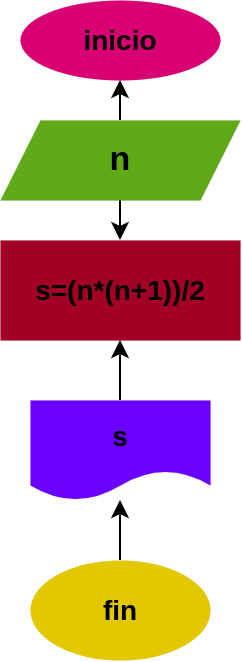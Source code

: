 <mxfile>
    <diagram id="gjJpjvJpDZfWfoQkl3-d" name="Página-1">
        <mxGraphModel dx="576" dy="461" grid="1" gridSize="10" guides="1" tooltips="1" connect="1" arrows="1" fold="1" page="1" pageScale="1" pageWidth="827" pageHeight="1169" math="0" shadow="0">
            <root>
                <mxCell id="0"/>
                <mxCell id="1" parent="0"/>
                <mxCell id="2" value="&lt;font color=&quot;#000000&quot; style=&quot;font-size: 14px;&quot;&gt;&lt;b style=&quot;&quot;&gt;inicio&lt;/b&gt;&lt;/font&gt;" style="ellipse;whiteSpace=wrap;html=1;strokeWidth=0;fillColor=#d80073;fontColor=#ffffff;strokeColor=#A50040;" vertex="1" parent="1">
                    <mxGeometry x="230" y="80" width="100" height="40" as="geometry"/>
                </mxCell>
                <mxCell id="4" value="" style="edgeStyle=none;html=1;fontSize=14;" edge="1" parent="1" source="3" target="2">
                    <mxGeometry relative="1" as="geometry"/>
                </mxCell>
                <mxCell id="6" value="" style="edgeStyle=none;html=1;fontSize=17;" edge="1" parent="1" source="3" target="5">
                    <mxGeometry relative="1" as="geometry"/>
                </mxCell>
                <mxCell id="3" value="&lt;font color=&quot;#000000&quot; style=&quot;font-size: 17px;&quot;&gt;&lt;b&gt;n&lt;/b&gt;&lt;/font&gt;" style="shape=parallelogram;perimeter=parallelogramPerimeter;whiteSpace=wrap;html=1;fixedSize=1;strokeWidth=0;fontSize=14;fillColor=#60a917;fontColor=#ffffff;strokeColor=#2D7600;" vertex="1" parent="1">
                    <mxGeometry x="220" y="140" width="120" height="40" as="geometry"/>
                </mxCell>
                <mxCell id="5" value="&lt;b&gt;&lt;font color=&quot;#000000&quot;&gt;s=(n*(n+1))/2&lt;/font&gt;&lt;/b&gt;" style="whiteSpace=wrap;html=1;fontSize=14;strokeWidth=0;fillColor=#a20025;fontColor=#ffffff;strokeColor=#6F0000;" vertex="1" parent="1">
                    <mxGeometry x="220" y="200" width="120" height="50" as="geometry"/>
                </mxCell>
                <mxCell id="8" value="" style="edgeStyle=none;html=1;fontSize=17;" edge="1" parent="1" source="7" target="5">
                    <mxGeometry relative="1" as="geometry"/>
                </mxCell>
                <mxCell id="7" value="&lt;b&gt;&lt;font color=&quot;#000000&quot; style=&quot;font-size: 14px;&quot;&gt;s&lt;/font&gt;&lt;/b&gt;" style="shape=document;whiteSpace=wrap;html=1;boundedLbl=1;strokeWidth=0;fontSize=17;fillColor=#6a00ff;fontColor=#ffffff;strokeColor=#3700CC;" vertex="1" parent="1">
                    <mxGeometry x="235" y="280" width="90" height="50" as="geometry"/>
                </mxCell>
                <mxCell id="10" value="" style="edgeStyle=none;html=1;fontSize=17;" edge="1" parent="1" source="9" target="7">
                    <mxGeometry relative="1" as="geometry"/>
                </mxCell>
                <mxCell id="9" value="&lt;b&gt;&lt;font style=&quot;font-size: 14px;&quot;&gt;fin&lt;/font&gt;&lt;/b&gt;" style="ellipse;whiteSpace=wrap;html=1;strokeWidth=0;fontSize=17;fillColor=#e3c800;fontColor=#000000;strokeColor=#B09500;" vertex="1" parent="1">
                    <mxGeometry x="235" y="360" width="90" height="50" as="geometry"/>
                </mxCell>
            </root>
        </mxGraphModel>
    </diagram>
</mxfile>